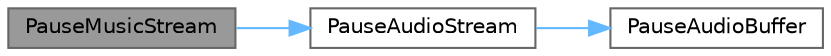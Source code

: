 digraph "PauseMusicStream"
{
 // LATEX_PDF_SIZE
  bgcolor="transparent";
  edge [fontname=Helvetica,fontsize=10,labelfontname=Helvetica,labelfontsize=10];
  node [fontname=Helvetica,fontsize=10,shape=box,height=0.2,width=0.4];
  rankdir="LR";
  Node1 [id="Node000001",label="PauseMusicStream",height=0.2,width=0.4,color="gray40", fillcolor="grey60", style="filled", fontcolor="black",tooltip=" "];
  Node1 -> Node2 [id="edge5_Node000001_Node000002",color="steelblue1",style="solid",tooltip=" "];
  Node2 [id="Node000002",label="PauseAudioStream",height=0.2,width=0.4,color="grey40", fillcolor="white", style="filled",URL="$_classes_2lib_2raudio_8c.html#ae35c312137922b7b5362353b95cce247",tooltip=" "];
  Node2 -> Node3 [id="edge6_Node000002_Node000003",color="steelblue1",style="solid",tooltip=" "];
  Node3 [id="Node000003",label="PauseAudioBuffer",height=0.2,width=0.4,color="grey40", fillcolor="white", style="filled",URL="$_classes_2lib_2raudio_8c.html#a18cf3235a792f572a79b88cc19c1c032",tooltip=" "];
}
